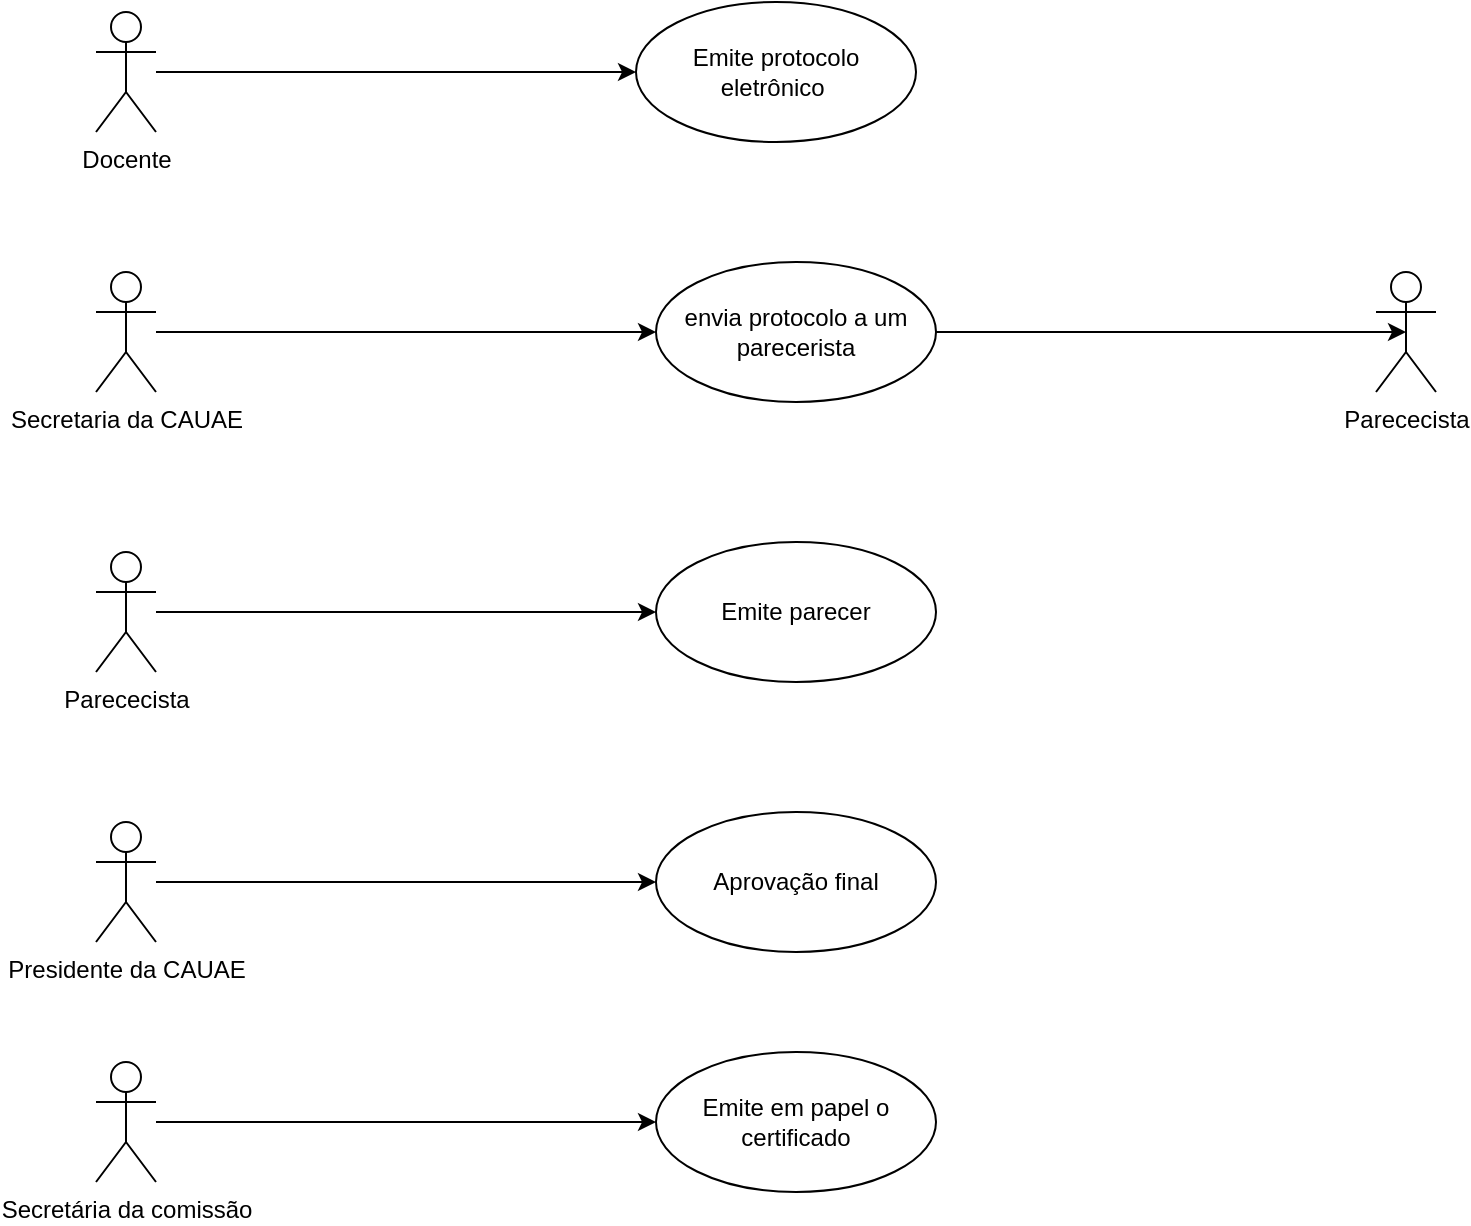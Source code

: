 <mxfile version="21.3.6" type="device">
  <diagram name="Página-1" id="tzy9iAwBWGr30Zy9T8hk">
    <mxGraphModel dx="880" dy="446" grid="1" gridSize="10" guides="1" tooltips="1" connect="1" arrows="1" fold="1" page="1" pageScale="1" pageWidth="827" pageHeight="1169" math="0" shadow="0">
      <root>
        <mxCell id="0" />
        <mxCell id="1" parent="0" />
        <mxCell id="HaZne8GFirjWYQ7DcE6A-3" style="edgeStyle=orthogonalEdgeStyle;rounded=0;orthogonalLoop=1;jettySize=auto;html=1;entryX=0;entryY=0.5;entryDx=0;entryDy=0;" edge="1" parent="1" source="HaZne8GFirjWYQ7DcE6A-1" target="HaZne8GFirjWYQ7DcE6A-2">
          <mxGeometry relative="1" as="geometry" />
        </mxCell>
        <mxCell id="HaZne8GFirjWYQ7DcE6A-1" value="Docente" style="shape=umlActor;verticalLabelPosition=bottom;verticalAlign=top;html=1;" vertex="1" parent="1">
          <mxGeometry x="90" y="180" width="30" height="60" as="geometry" />
        </mxCell>
        <mxCell id="HaZne8GFirjWYQ7DcE6A-2" value="Emite protocolo eletrônico&amp;nbsp;" style="ellipse;whiteSpace=wrap;html=1;" vertex="1" parent="1">
          <mxGeometry x="360" y="175" width="140" height="70" as="geometry" />
        </mxCell>
        <mxCell id="HaZne8GFirjWYQ7DcE6A-7" style="edgeStyle=orthogonalEdgeStyle;rounded=0;orthogonalLoop=1;jettySize=auto;html=1;entryX=0;entryY=0.5;entryDx=0;entryDy=0;" edge="1" parent="1" source="HaZne8GFirjWYQ7DcE6A-4" target="HaZne8GFirjWYQ7DcE6A-5">
          <mxGeometry relative="1" as="geometry" />
        </mxCell>
        <mxCell id="HaZne8GFirjWYQ7DcE6A-4" value="Secretaria da CAUAE" style="shape=umlActor;verticalLabelPosition=bottom;verticalAlign=top;html=1;" vertex="1" parent="1">
          <mxGeometry x="90" y="310" width="30" height="60" as="geometry" />
        </mxCell>
        <mxCell id="HaZne8GFirjWYQ7DcE6A-10" style="edgeStyle=orthogonalEdgeStyle;rounded=0;orthogonalLoop=1;jettySize=auto;html=1;entryX=0.5;entryY=0.5;entryDx=0;entryDy=0;entryPerimeter=0;" edge="1" parent="1" source="HaZne8GFirjWYQ7DcE6A-5" target="HaZne8GFirjWYQ7DcE6A-6">
          <mxGeometry relative="1" as="geometry" />
        </mxCell>
        <mxCell id="HaZne8GFirjWYQ7DcE6A-5" value="envia protocolo a um parecerista" style="ellipse;whiteSpace=wrap;html=1;" vertex="1" parent="1">
          <mxGeometry x="370" y="305" width="140" height="70" as="geometry" />
        </mxCell>
        <mxCell id="HaZne8GFirjWYQ7DcE6A-6" value="Parececista" style="shape=umlActor;verticalLabelPosition=bottom;verticalAlign=top;html=1;" vertex="1" parent="1">
          <mxGeometry x="730" y="310" width="30" height="60" as="geometry" />
        </mxCell>
        <mxCell id="HaZne8GFirjWYQ7DcE6A-13" style="edgeStyle=orthogonalEdgeStyle;rounded=0;orthogonalLoop=1;jettySize=auto;html=1;entryX=0;entryY=0.5;entryDx=0;entryDy=0;" edge="1" parent="1" source="HaZne8GFirjWYQ7DcE6A-11" target="HaZne8GFirjWYQ7DcE6A-12">
          <mxGeometry relative="1" as="geometry" />
        </mxCell>
        <mxCell id="HaZne8GFirjWYQ7DcE6A-11" value="Parececista" style="shape=umlActor;verticalLabelPosition=bottom;verticalAlign=top;html=1;" vertex="1" parent="1">
          <mxGeometry x="90" y="450" width="30" height="60" as="geometry" />
        </mxCell>
        <mxCell id="HaZne8GFirjWYQ7DcE6A-12" value="Emite parecer" style="ellipse;whiteSpace=wrap;html=1;" vertex="1" parent="1">
          <mxGeometry x="370" y="445" width="140" height="70" as="geometry" />
        </mxCell>
        <mxCell id="HaZne8GFirjWYQ7DcE6A-14" style="edgeStyle=orthogonalEdgeStyle;rounded=0;orthogonalLoop=1;jettySize=auto;html=1;entryX=0;entryY=0.5;entryDx=0;entryDy=0;" edge="1" parent="1" source="HaZne8GFirjWYQ7DcE6A-15" target="HaZne8GFirjWYQ7DcE6A-16">
          <mxGeometry relative="1" as="geometry" />
        </mxCell>
        <mxCell id="HaZne8GFirjWYQ7DcE6A-15" value="Presidente da CAUAE" style="shape=umlActor;verticalLabelPosition=bottom;verticalAlign=top;html=1;" vertex="1" parent="1">
          <mxGeometry x="90" y="585" width="30" height="60" as="geometry" />
        </mxCell>
        <mxCell id="HaZne8GFirjWYQ7DcE6A-16" value="Aprovação final" style="ellipse;whiteSpace=wrap;html=1;" vertex="1" parent="1">
          <mxGeometry x="370" y="580" width="140" height="70" as="geometry" />
        </mxCell>
        <mxCell id="HaZne8GFirjWYQ7DcE6A-17" style="edgeStyle=orthogonalEdgeStyle;rounded=0;orthogonalLoop=1;jettySize=auto;html=1;entryX=0;entryY=0.5;entryDx=0;entryDy=0;" edge="1" parent="1" source="HaZne8GFirjWYQ7DcE6A-18" target="HaZne8GFirjWYQ7DcE6A-19">
          <mxGeometry relative="1" as="geometry" />
        </mxCell>
        <mxCell id="HaZne8GFirjWYQ7DcE6A-18" value="Secretária da comissão" style="shape=umlActor;verticalLabelPosition=bottom;verticalAlign=top;html=1;" vertex="1" parent="1">
          <mxGeometry x="90" y="705" width="30" height="60" as="geometry" />
        </mxCell>
        <mxCell id="HaZne8GFirjWYQ7DcE6A-19" value="Emite em papel o certificado" style="ellipse;whiteSpace=wrap;html=1;" vertex="1" parent="1">
          <mxGeometry x="370" y="700" width="140" height="70" as="geometry" />
        </mxCell>
      </root>
    </mxGraphModel>
  </diagram>
</mxfile>
